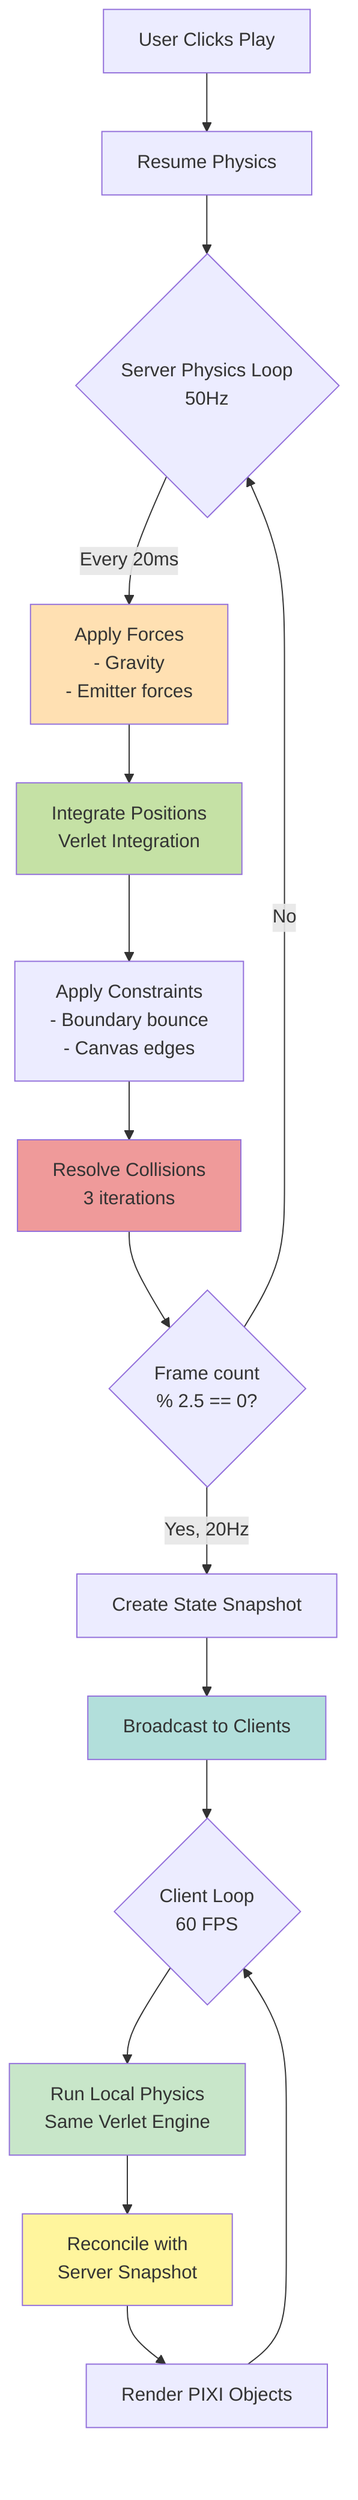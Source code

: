 flowchart TD
    Start[User Clicks Play] --> Resume[Resume Physics]
    Resume --> ServerLoop{Server Physics Loop<br/>50Hz}

    ServerLoop -->|Every 20ms| ApplyForces[Apply Forces<br/>- Gravity<br/>- Emitter forces]
    ApplyForces --> Integrate[Integrate Positions<br/>Verlet Integration]
    Integrate --> Constraints[Apply Constraints<br/>- Boundary bounce<br/>- Canvas edges]
    Constraints --> Collisions[Resolve Collisions<br/>3 iterations]

    Collisions --> Check{Frame count<br/>% 2.5 == 0?}
    Check -->|Yes, 20Hz| Snapshot[Create State Snapshot]
    Snapshot --> Broadcast[Broadcast to Clients]

    Broadcast --> ClientLoop{Client Loop<br/>60 FPS}
    ClientLoop --> Predict[Run Local Physics<br/>Same Verlet Engine]
    Predict --> Reconcile[Reconcile with<br/>Server Snapshot]
    Reconcile --> Render[Render PIXI Objects]

    Check -->|No| ServerLoop
    Render --> ClientLoop

    style ApplyForces fill:#ffe0b2
    style Integrate fill:#c5e1a5
    style Collisions fill:#ef9a9a
    style Broadcast fill:#b2dfdb
    style Predict fill:#c8e6c9
    style Reconcile fill:#fff59d